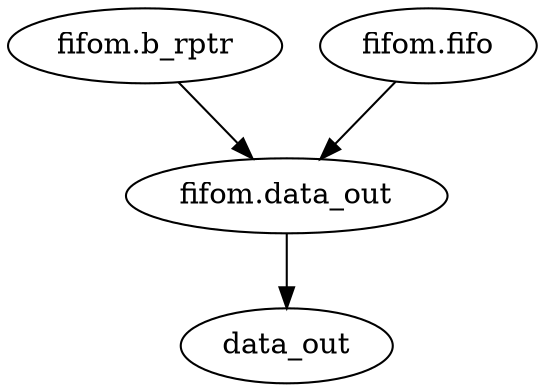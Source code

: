 strict digraph "" {
	"fifom.data_out"	 [complexity=0,
		importance=0.0609217132737,
		rank=0.0];
	data_out	 [complexity=0,
		importance=0.0267806157227,
		rank=0.0];
	"fifom.data_out" -> data_out;
	"fifom.b_rptr"	 [complexity=4,
		importance=0.0777812733518,
		rank=0.0194453183379];
	"fifom.b_rptr" -> "fifom.data_out";
	"fifom.fifo"	 [complexity=4,
		importance=0.0929150050319,
		rank=0.023228751258];
	"fifom.fifo" -> "fifom.data_out";
}

